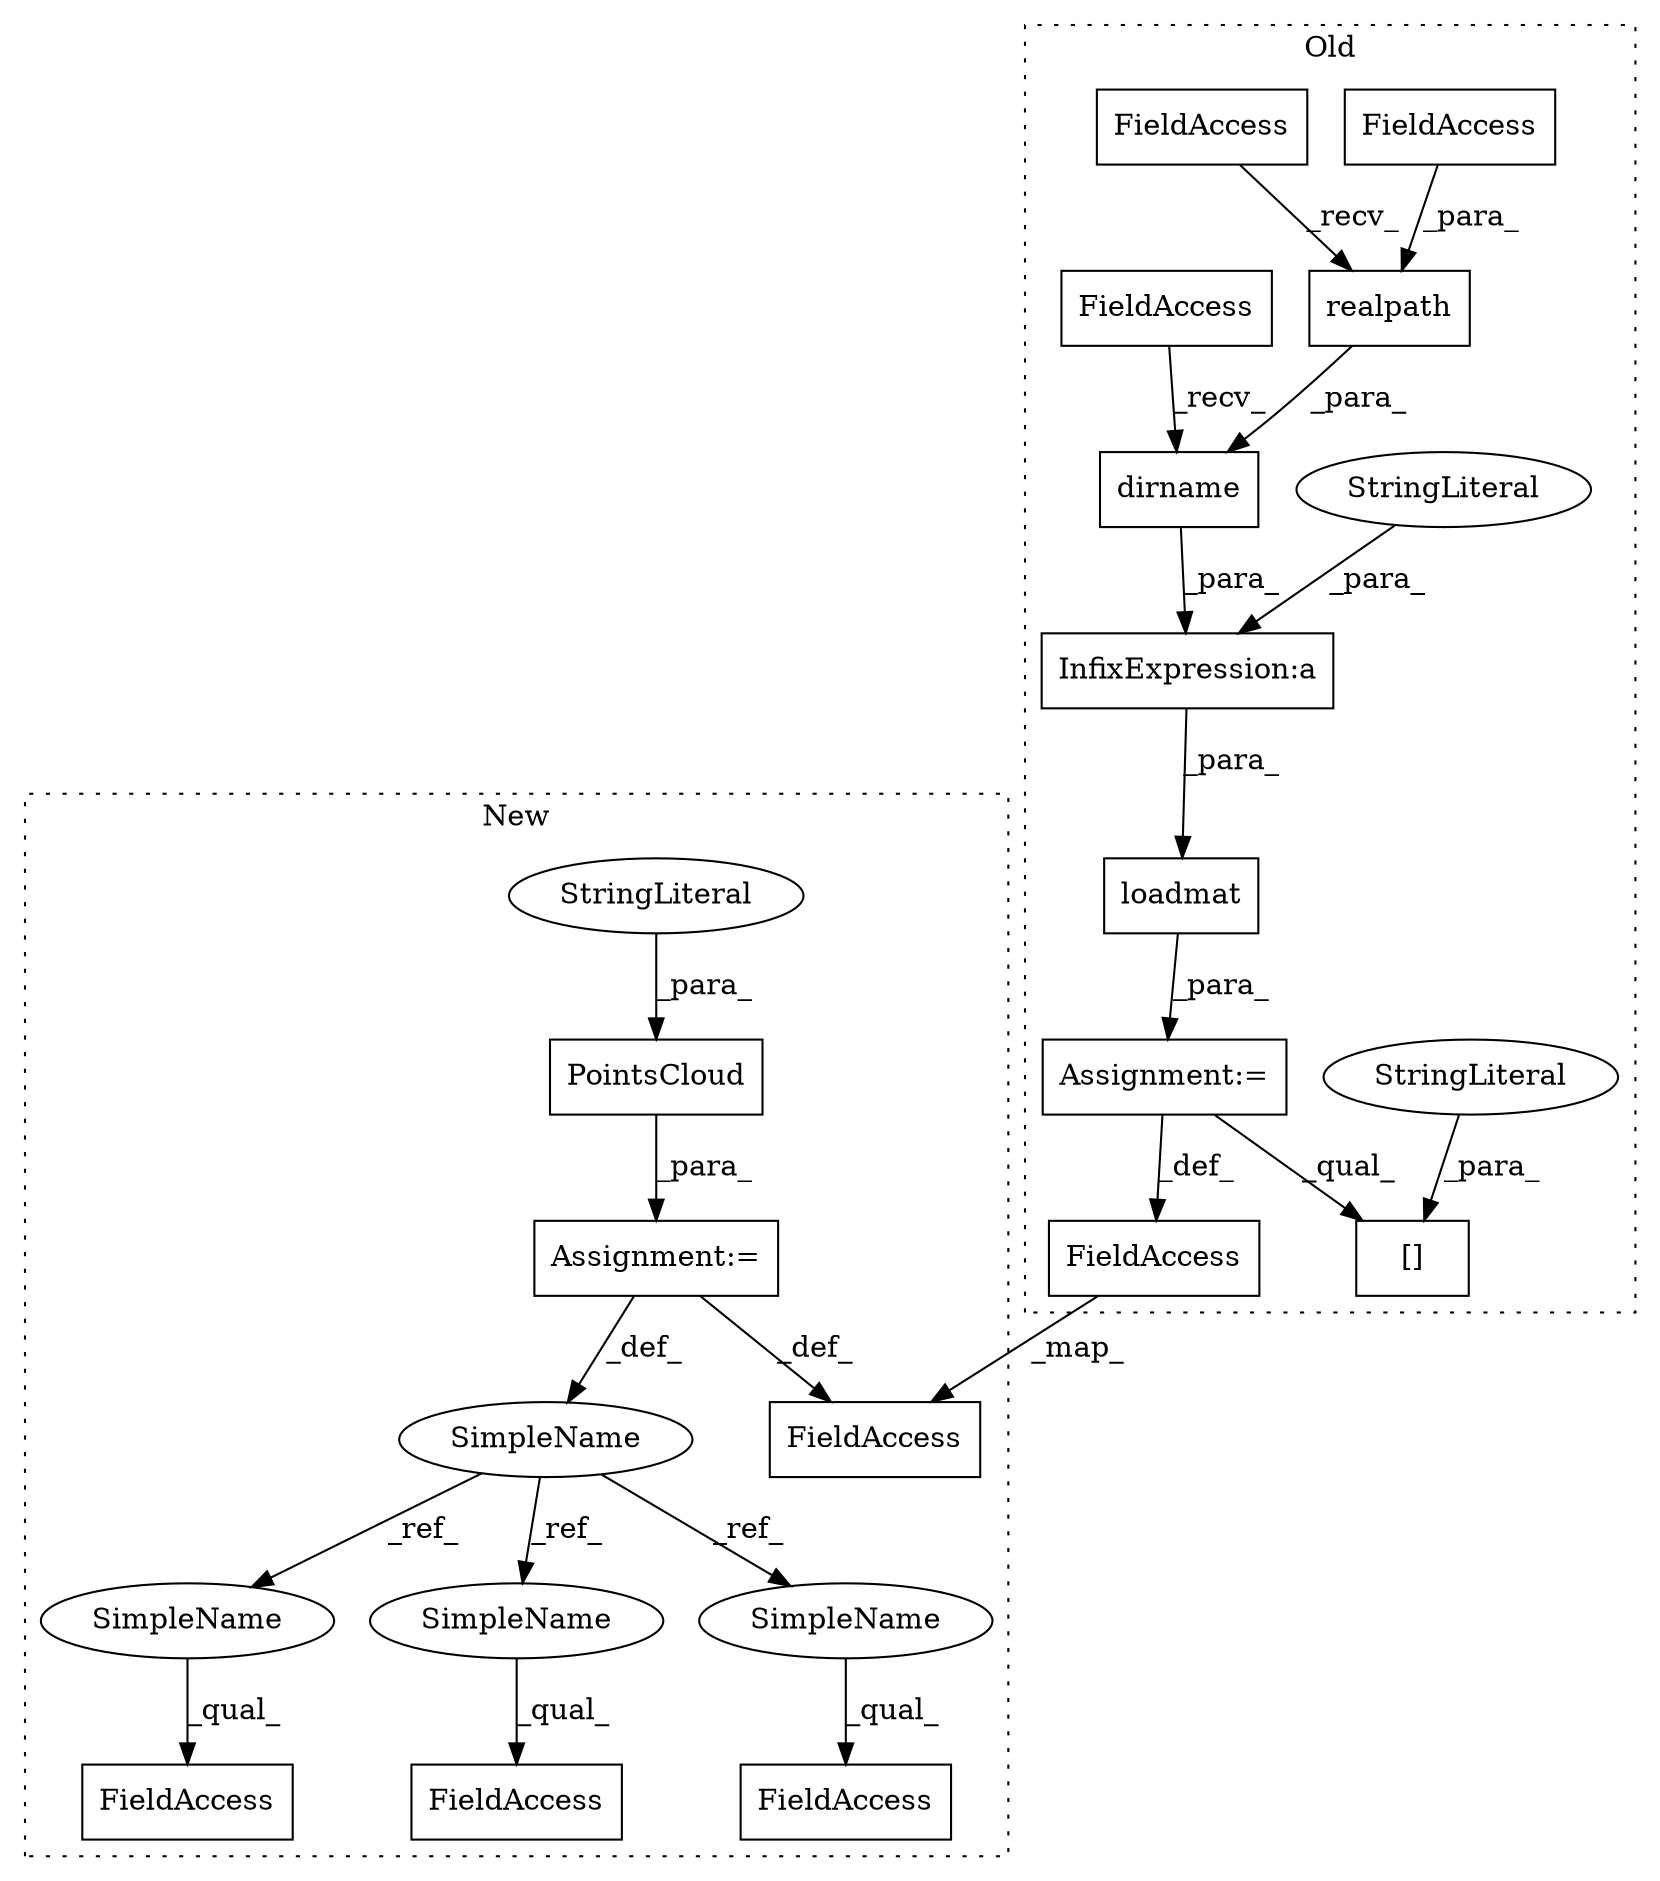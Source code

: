digraph G {
subgraph cluster0 {
1 [label="loadmat" a="32" s="29408,29481" l="8,1" shape="box"];
3 [label="InfixExpression:a" a="27" s="29459" l="3" shape="box"];
4 [label="[]" a="2" s="29521,29533" l="4,1" shape="box"];
5 [label="realpath" a="32" s="29440,29457" l="9,1" shape="box"];
7 [label="StringLiteral" a="45" s="29525" l="8" shape="ellipse"];
11 [label="FieldAccess" a="22" s="29449" l="8" shape="box"];
12 [label="FieldAccess" a="22" s="29432" l="7" shape="box"];
13 [label="StringLiteral" a="45" s="29462" l="19" shape="ellipse"];
14 [label="dirname" a="32" s="29424,29458" l="8,1" shape="box"];
15 [label="FieldAccess" a="22" s="29416" l="7" shape="box"];
16 [label="Assignment:=" a="7" s="29404" l="1" shape="box"];
19 [label="FieldAccess" a="22" s="29801" l="11" shape="box"];
label = "Old";
style="dotted";
}
subgraph cluster1 {
2 [label="PointsCloud" a="32" s="28733,28754" l="12,1" shape="box"];
6 [label="FieldAccess" a="22" s="28795" l="14" shape="box"];
8 [label="SimpleName" a="42" s="28725" l="7" shape="ellipse"];
9 [label="FieldAccess" a="22" s="28768" l="14" shape="box"];
10 [label="FieldAccess" a="22" s="29046" l="9" shape="box"];
17 [label="StringLiteral" a="45" s="28745" l="9" shape="ellipse"];
18 [label="Assignment:=" a="7" s="28732" l="1" shape="box"];
20 [label="FieldAccess" a="22" s="29078" l="11" shape="box"];
21 [label="SimpleName" a="42" s="28768" l="7" shape="ellipse"];
22 [label="SimpleName" a="42" s="28795" l="7" shape="ellipse"];
23 [label="SimpleName" a="42" s="29046" l="7" shape="ellipse"];
label = "New";
style="dotted";
}
1 -> 16 [label="_para_"];
2 -> 18 [label="_para_"];
3 -> 1 [label="_para_"];
5 -> 14 [label="_para_"];
7 -> 4 [label="_para_"];
8 -> 21 [label="_ref_"];
8 -> 23 [label="_ref_"];
8 -> 22 [label="_ref_"];
11 -> 5 [label="_para_"];
12 -> 5 [label="_recv_"];
13 -> 3 [label="_para_"];
14 -> 3 [label="_para_"];
15 -> 14 [label="_recv_"];
16 -> 19 [label="_def_"];
16 -> 4 [label="_qual_"];
17 -> 2 [label="_para_"];
18 -> 20 [label="_def_"];
18 -> 8 [label="_def_"];
19 -> 20 [label="_map_"];
21 -> 9 [label="_qual_"];
22 -> 6 [label="_qual_"];
23 -> 10 [label="_qual_"];
}